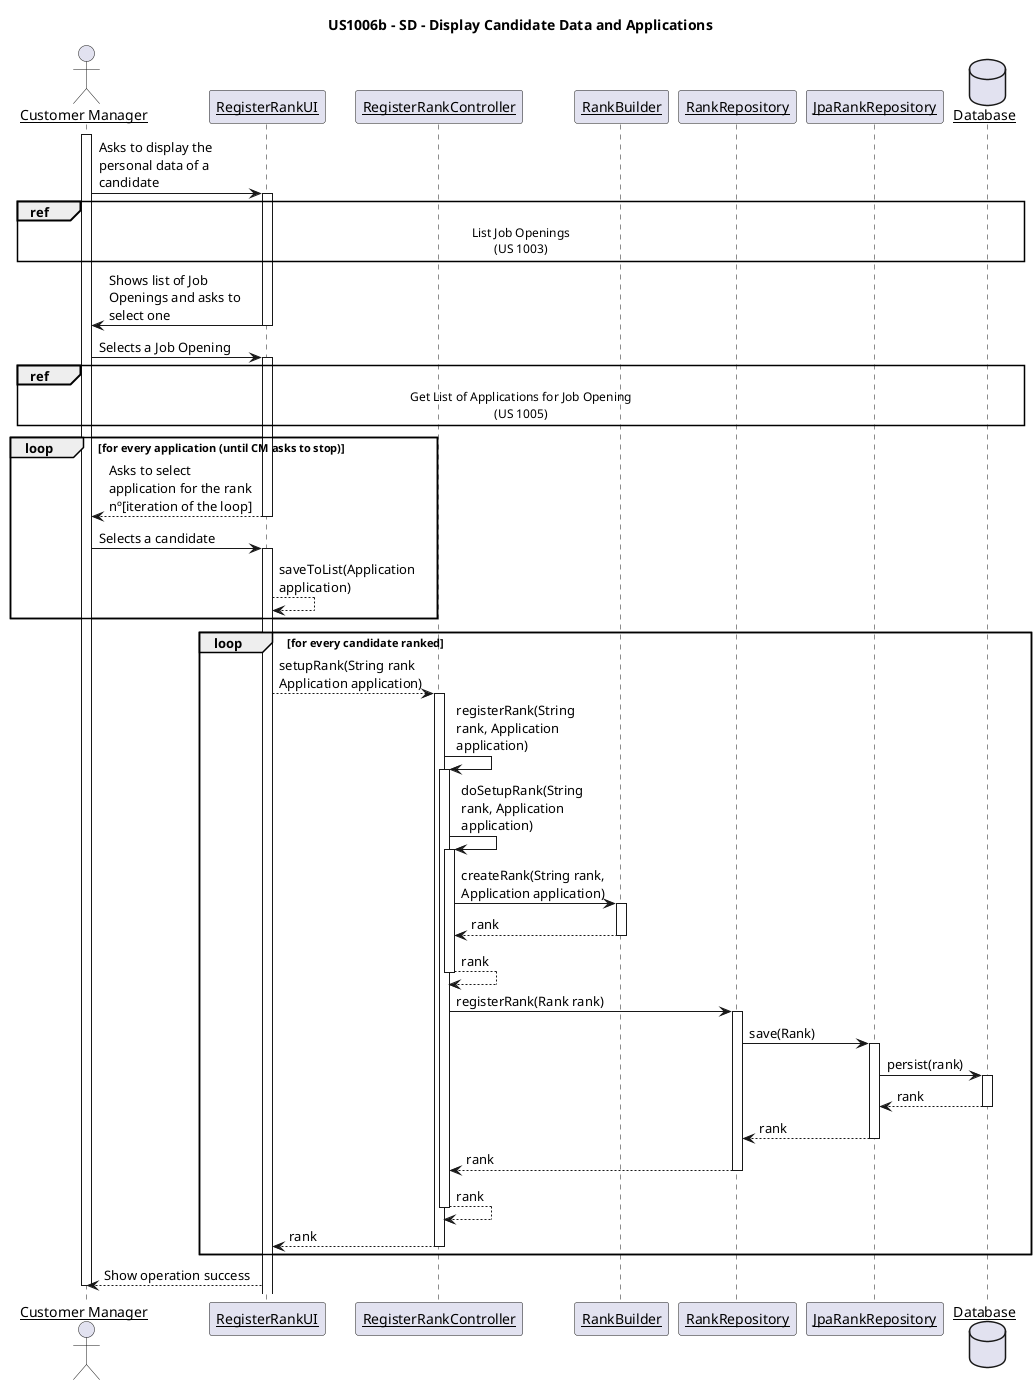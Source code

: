 @startuml
title US1006b - SD - Display Candidate Data and Applications
skinparam linetype ortho
skinparam maxmessagesize 150
skinparam sequenceParticipant underline

actor "Customer Manager" as CM

participant "RegisterRankUI" as UI
participant "RegisterRankController" as C
participant "RankBuilder" as RB
participant "RankRepository" as RR
participant "JpaRankRepository" as JRR
database "Database" as DB




activate CM
    CM -> UI : Asks to display the personal data of a candidate
    activate UI
        ref over DB , CM: List Job Openings\n(US 1003)
            UI -> CM : Shows list of Job Openings and asks to select one
    deactivate UI
    CM -> UI : Selects a Job Opening
    activate UI
        ref over DB , CM: Get List of Applications for Job Opening\n(US 1005)
        loop for every application (until CM asks to stop)
        UI --> CM : Asks to select application for the rank nº[iteration of the loop]
    deactivate UI
        CM -> UI : Selects a candidate
        activate UI
            UI --> UI : saveToList(Application application)
        end loop

    loop for every candidate ranked
    UI --> C : setupRank(String rank Application application)
    activate C
        C -> C : registerRank(String rank, Application application)
        activate C
            C -> C : doSetupRank(String rank, Application application)
            activate C
                C -> RB : createRank(String rank, Application application)
                activate RB
                    RB --> C : rank
                deactivate RB
                C --> C : rank
            deactivate C
            C -> RR : registerRank(Rank rank)

            activate RR
                RR -> JRR : save(Rank)
                activate JRR
                    JRR -> DB : persist(rank)
                    activate DB
                        DB --> JRR : rank
                    deactivate DB
                    JRR --> RR : rank
                deactivate JRR
                RR --> C : rank
            deactivate RR
            C --> C : rank
            deactivate C
        C --> UI : rank
    deactivate C
    end loop
    UI --> CM : Show operation success
deactivate CM

@enduml